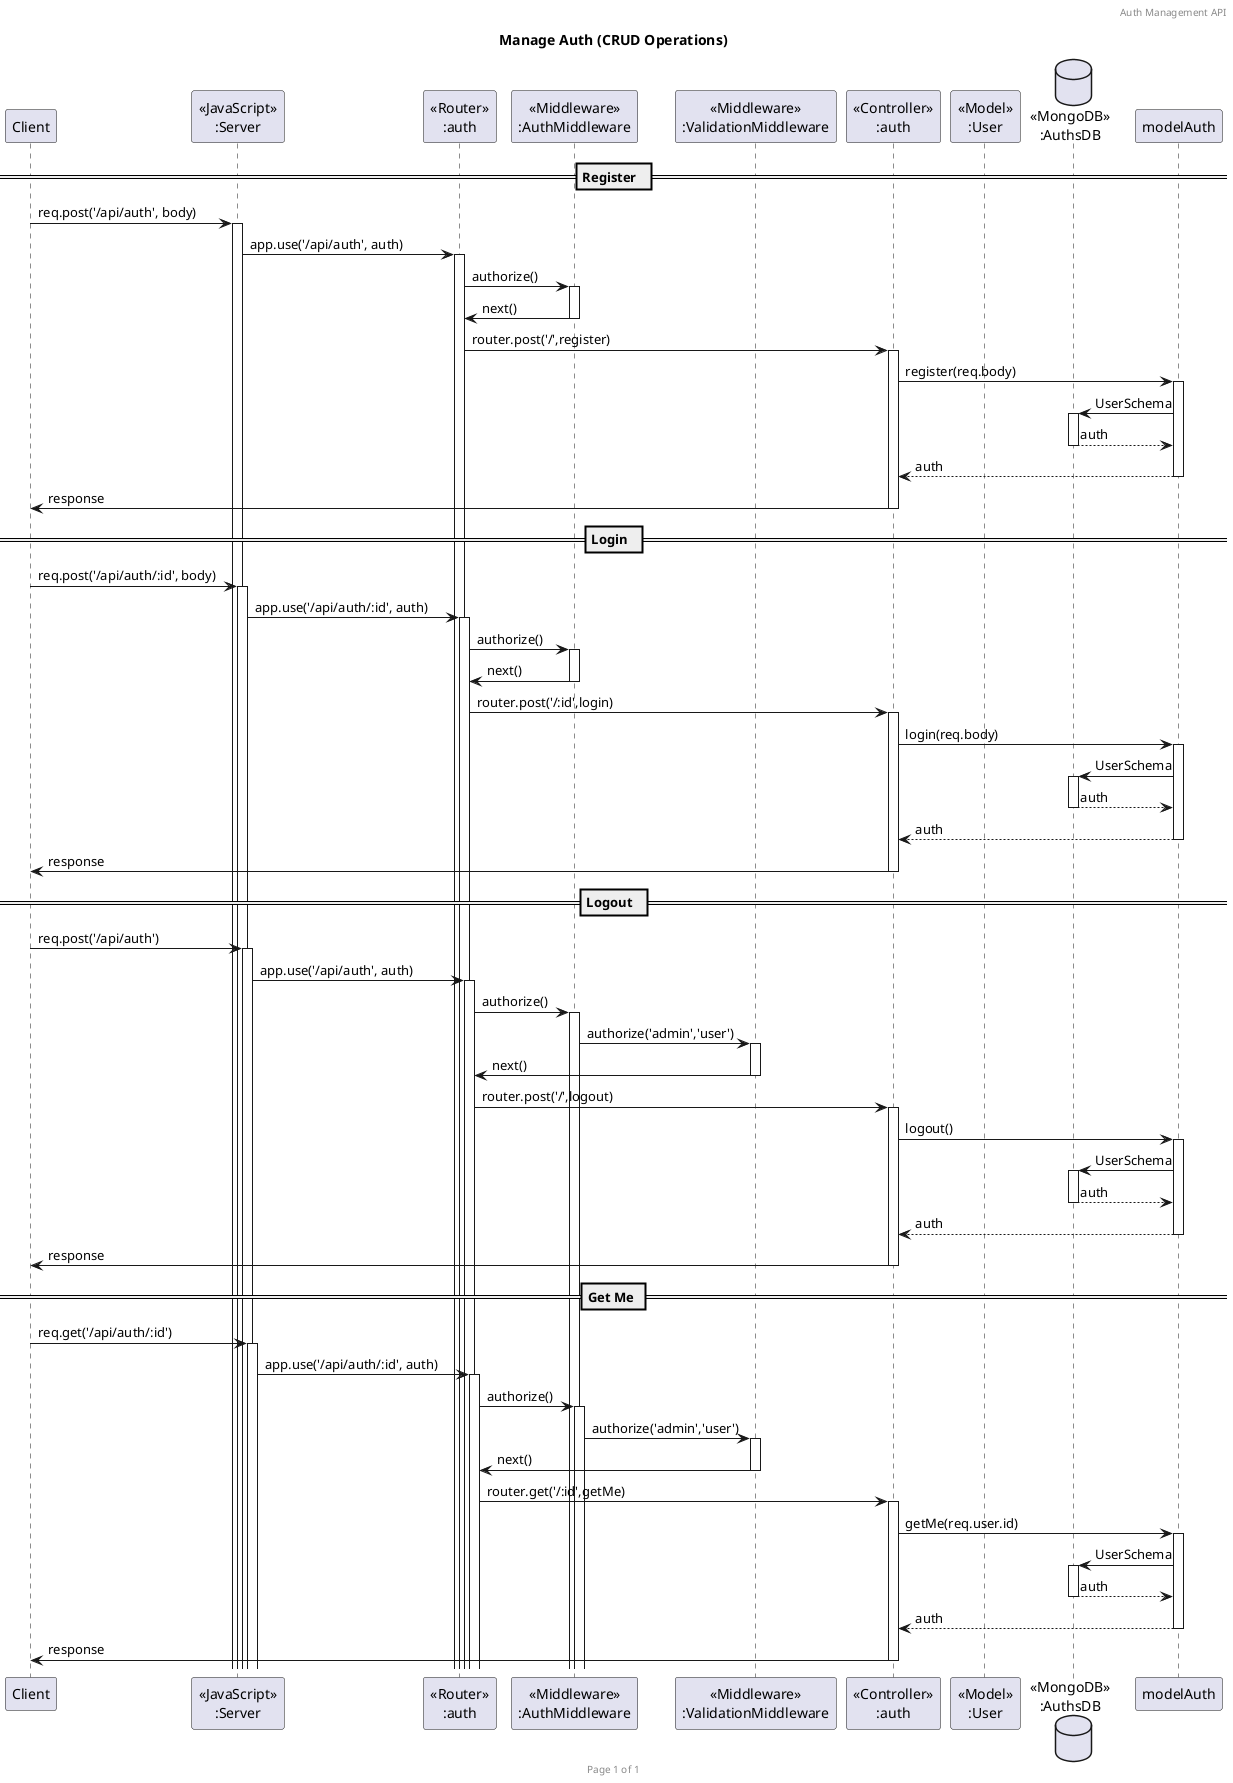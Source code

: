 @startuml Manage Auth (CRUD)

header Auth Management API
footer Page %page% of %lastpage%
title "Manage Auth (CRUD Operations)"

participant "Client" as client
participant "<<JavaScript>>\n:Server" as server
participant "<<Router>>\n:auth" as routerAuth
participant "<<Middleware>>\n:AuthMiddleware" as authMiddleware
participant "<<Middleware>>\n:ValidationMiddleware" as validationMiddleware
participant "<<Controller>>\n:auth" as controllersAuth
participant "<<Model>>\n:User" as modelUser
database "<<MongoDB>>\n:AuthsDB" as AuthsDatabase

== Register  ==
client -> server ++ : req.post('/api/auth', body)
server -> routerAuth ++ : app.use('/api/auth', auth)
routerAuth -> authMiddleware ++ : authorize()
authMiddleware -> routerAuth -- : next() 
routerAuth -> controllersAuth ++ : router.post('/',register)
controllersAuth -> modelAuth ++ : register(req.body)
modelAuth -> AuthsDatabase ++ :  UserSchema
AuthsDatabase --> modelAuth -- : auth
controllersAuth <-- modelAuth -- : auth
controllersAuth -> client -- : response 

== Login  ==
client -> server ++ : req.post('/api/auth/:id', body)
server -> routerAuth ++ : app.use('/api/auth/:id', auth)
routerAuth -> authMiddleware ++ : authorize()
authMiddleware -> routerAuth -- : next() 
routerAuth -> controllersAuth ++ :router.post('/:id',login) 
controllersAuth -> modelAuth ++ : login(req.body)
modelAuth -> AuthsDatabase ++ : UserSchema
AuthsDatabase --> modelAuth -- : auth
controllersAuth <-- modelAuth -- : auth
controllersAuth -> client -- : response 

== Logout  ==
client -> server ++ : req.post('/api/auth')
server -> routerAuth ++ : app.use('/api/auth', auth)
routerAuth -> authMiddleware ++ : authorize()
authMiddleware -> validationMiddleware ++ : authorize('admin','user')
validationMiddleware -> routerAuth -- : next() 
routerAuth -> controllersAuth ++ : router.post('/',logout)
controllersAuth -> modelAuth ++ : logout()
modelAuth -> AuthsDatabase ++ : UserSchema
AuthsDatabase --> modelAuth -- : auth
controllersAuth <-- modelAuth -- : auth
controllersAuth -> client -- : response 

== Get Me ==
client -> server ++ : req.get('/api/auth/:id')
server -> routerAuth ++ : app.use('/api/auth/:id', auth)
routerAuth -> authMiddleware ++ : authorize()
authMiddleware -> validationMiddleware ++ : authorize('admin','user')
validationMiddleware -> routerAuth -- : next() 
routerAuth -> controllersAuth ++ : router.get('/:id',getMe)
controllersAuth -> modelAuth ++ : getMe(req.user.id)
modelAuth -> AuthsDatabase ++ : UserSchema
AuthsDatabase --> modelAuth -- : auth
controllersAuth <-- modelAuth -- : auth
controllersAuth -> client -- : response 


@enduml
